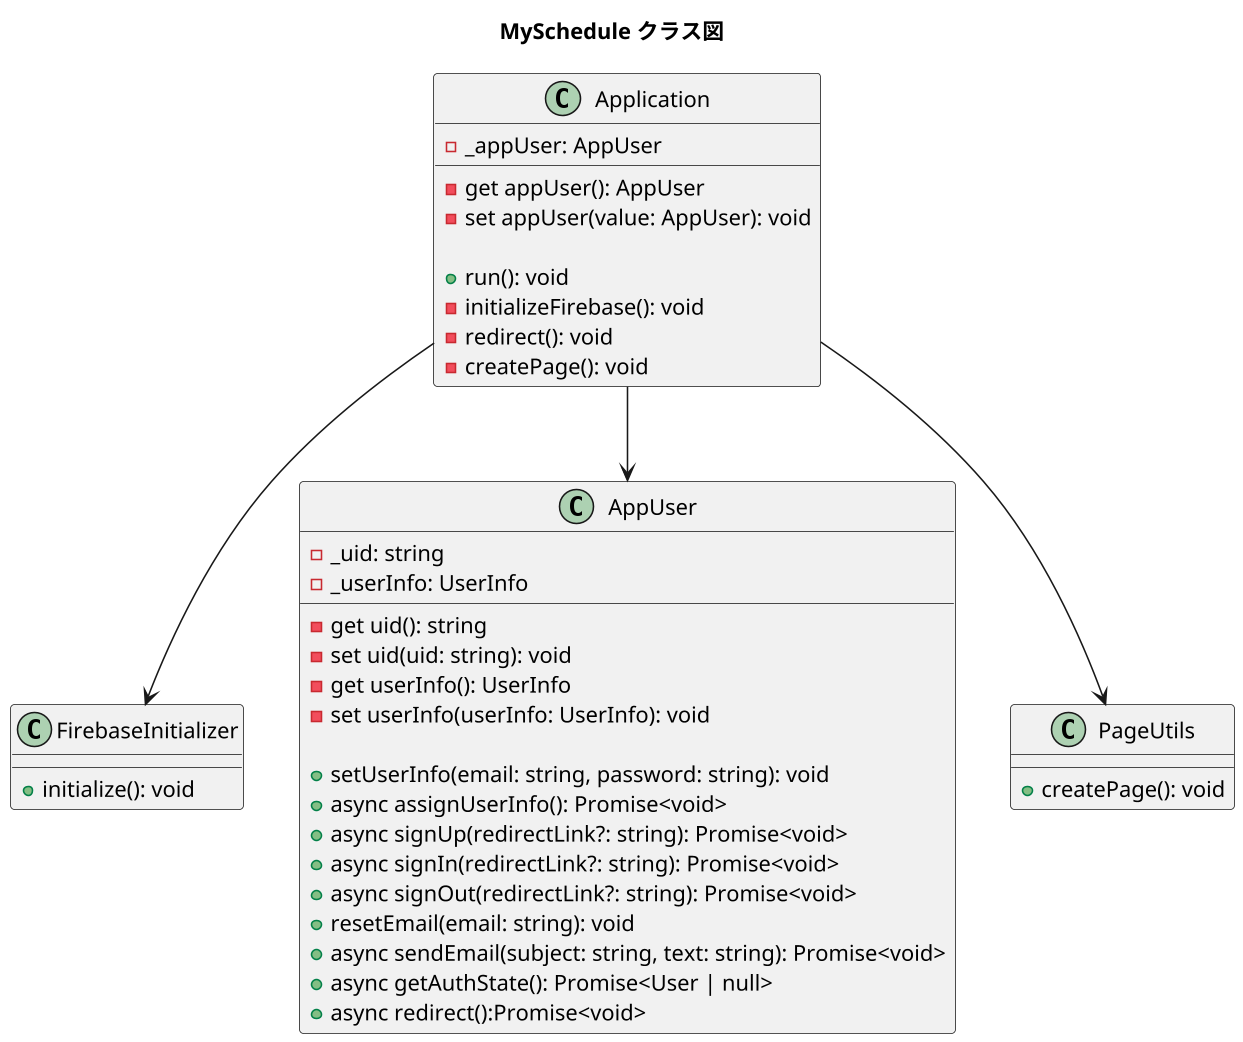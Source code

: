 @startuml MySchedule
title MySchedule クラス図
skinparam dpi 150

class Application {
  - _appUser: AppUser

  - get appUser(): AppUser
  - set appUser(value: AppUser): void

  + run(): void
  - initializeFirebase(): void
  - redirect(): void
  - createPage(): void
}

class FirebaseInitializer {
  + initialize(): void
}

class AppUser {
    - _uid: string
    - _userInfo: UserInfo

    - get uid(): string
    - set uid(uid: string): void
    - get userInfo(): UserInfo
    - set userInfo(userInfo: UserInfo): void

    + setUserInfo(email: string, password: string): void
    + async assignUserInfo(): Promise<void>
    + async signUp(redirectLink?: string): Promise<void>
    + async signIn(redirectLink?: string): Promise<void>
    + async signOut(redirectLink?: string): Promise<void>
    + resetEmail(email: string): void
    + async sendEmail(subject: string, text: string): Promise<void>
    + async getAuthState(): Promise<User | null>
    + async redirect():Promise<void>
}

class PageUtils {
  + createPage(): void
}

Application --> FirebaseInitializer
Application --> AppUser
Application --> PageUtils

@enduml